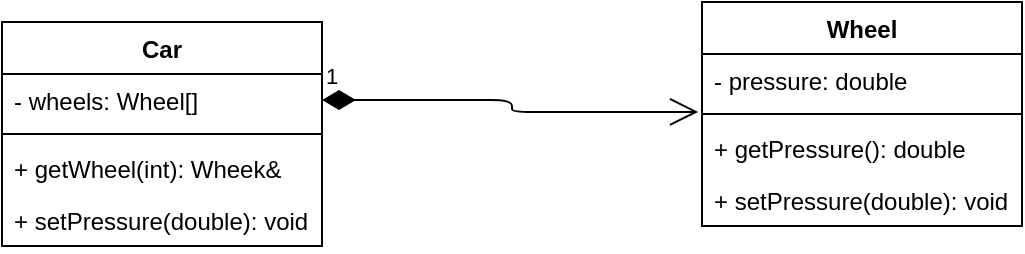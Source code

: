 <mxfile version="14.4.3" type="github">
  <diagram id="1gU5jyYWtbDAc9k-IZQN" name="Page-1">
    <mxGraphModel dx="1422" dy="802" grid="1" gridSize="10" guides="1" tooltips="1" connect="1" arrows="1" fold="1" page="1" pageScale="1" pageWidth="827" pageHeight="1169" math="0" shadow="0">
      <root>
        <mxCell id="0" />
        <mxCell id="1" parent="0" />
        <mxCell id="5ptcNachShXGw23oTlgq-1" value="Car" style="swimlane;fontStyle=1;align=center;verticalAlign=top;childLayout=stackLayout;horizontal=1;startSize=26;horizontalStack=0;resizeParent=1;resizeParentMax=0;resizeLast=0;collapsible=1;marginBottom=0;" parent="1" vertex="1">
          <mxGeometry x="180" y="320" width="160" height="112" as="geometry" />
        </mxCell>
        <mxCell id="5ptcNachShXGw23oTlgq-2" value="- wheels: Wheel[]" style="text;strokeColor=none;fillColor=none;align=left;verticalAlign=top;spacingLeft=4;spacingRight=4;overflow=hidden;rotatable=0;points=[[0,0.5],[1,0.5]];portConstraint=eastwest;" parent="5ptcNachShXGw23oTlgq-1" vertex="1">
          <mxGeometry y="26" width="160" height="26" as="geometry" />
        </mxCell>
        <mxCell id="5ptcNachShXGw23oTlgq-3" value="" style="line;strokeWidth=1;fillColor=none;align=left;verticalAlign=middle;spacingTop=-1;spacingLeft=3;spacingRight=3;rotatable=0;labelPosition=right;points=[];portConstraint=eastwest;" parent="5ptcNachShXGw23oTlgq-1" vertex="1">
          <mxGeometry y="52" width="160" height="8" as="geometry" />
        </mxCell>
        <mxCell id="5ptcNachShXGw23oTlgq-4" value="+ getWheel(int): Wheek&amp;" style="text;strokeColor=none;fillColor=none;align=left;verticalAlign=top;spacingLeft=4;spacingRight=4;overflow=hidden;rotatable=0;points=[[0,0.5],[1,0.5]];portConstraint=eastwest;" parent="5ptcNachShXGw23oTlgq-1" vertex="1">
          <mxGeometry y="60" width="160" height="26" as="geometry" />
        </mxCell>
        <mxCell id="yPJ3O52SnGsZr4P23S-1-1" value="+ setPressure(double): void" style="text;strokeColor=none;fillColor=none;align=left;verticalAlign=top;spacingLeft=4;spacingRight=4;overflow=hidden;rotatable=0;points=[[0,0.5],[1,0.5]];portConstraint=eastwest;" parent="5ptcNachShXGw23oTlgq-1" vertex="1">
          <mxGeometry y="86" width="160" height="26" as="geometry" />
        </mxCell>
        <mxCell id="yPJ3O52SnGsZr4P23S-1-2" value="1" style="endArrow=open;html=1;endSize=12;startArrow=diamondThin;startSize=14;startFill=1;edgeStyle=orthogonalEdgeStyle;align=left;verticalAlign=bottom;exitX=1;exitY=0.5;exitDx=0;exitDy=0;entryX=-0.012;entryY=1.115;entryDx=0;entryDy=0;entryPerimeter=0;" parent="1" source="5ptcNachShXGw23oTlgq-2" target="yPJ3O52SnGsZr4P23S-1-4" edge="1">
          <mxGeometry x="-1" y="3" relative="1" as="geometry">
            <mxPoint x="330" y="410" as="sourcePoint" />
            <mxPoint x="490" y="410" as="targetPoint" />
          </mxGeometry>
        </mxCell>
        <mxCell id="yPJ3O52SnGsZr4P23S-1-3" value="Wheel" style="swimlane;fontStyle=1;align=center;verticalAlign=top;childLayout=stackLayout;horizontal=1;startSize=26;horizontalStack=0;resizeParent=1;resizeParentMax=0;resizeLast=0;collapsible=1;marginBottom=0;" parent="1" vertex="1">
          <mxGeometry x="530" y="310" width="160" height="112" as="geometry" />
        </mxCell>
        <mxCell id="yPJ3O52SnGsZr4P23S-1-4" value="- pressure: double" style="text;strokeColor=none;fillColor=none;align=left;verticalAlign=top;spacingLeft=4;spacingRight=4;overflow=hidden;rotatable=0;points=[[0,0.5],[1,0.5]];portConstraint=eastwest;" parent="yPJ3O52SnGsZr4P23S-1-3" vertex="1">
          <mxGeometry y="26" width="160" height="26" as="geometry" />
        </mxCell>
        <mxCell id="yPJ3O52SnGsZr4P23S-1-5" value="" style="line;strokeWidth=1;fillColor=none;align=left;verticalAlign=middle;spacingTop=-1;spacingLeft=3;spacingRight=3;rotatable=0;labelPosition=right;points=[];portConstraint=eastwest;" parent="yPJ3O52SnGsZr4P23S-1-3" vertex="1">
          <mxGeometry y="52" width="160" height="8" as="geometry" />
        </mxCell>
        <mxCell id="yPJ3O52SnGsZr4P23S-1-6" value="+ getPressure(): double" style="text;strokeColor=none;fillColor=none;align=left;verticalAlign=top;spacingLeft=4;spacingRight=4;overflow=hidden;rotatable=0;points=[[0,0.5],[1,0.5]];portConstraint=eastwest;" parent="yPJ3O52SnGsZr4P23S-1-3" vertex="1">
          <mxGeometry y="60" width="160" height="26" as="geometry" />
        </mxCell>
        <mxCell id="yPJ3O52SnGsZr4P23S-1-7" value="+ setPressure(double): void" style="text;strokeColor=none;fillColor=none;align=left;verticalAlign=top;spacingLeft=4;spacingRight=4;overflow=hidden;rotatable=0;points=[[0,0.5],[1,0.5]];portConstraint=eastwest;" parent="yPJ3O52SnGsZr4P23S-1-3" vertex="1">
          <mxGeometry y="86" width="160" height="26" as="geometry" />
        </mxCell>
      </root>
    </mxGraphModel>
  </diagram>
</mxfile>
